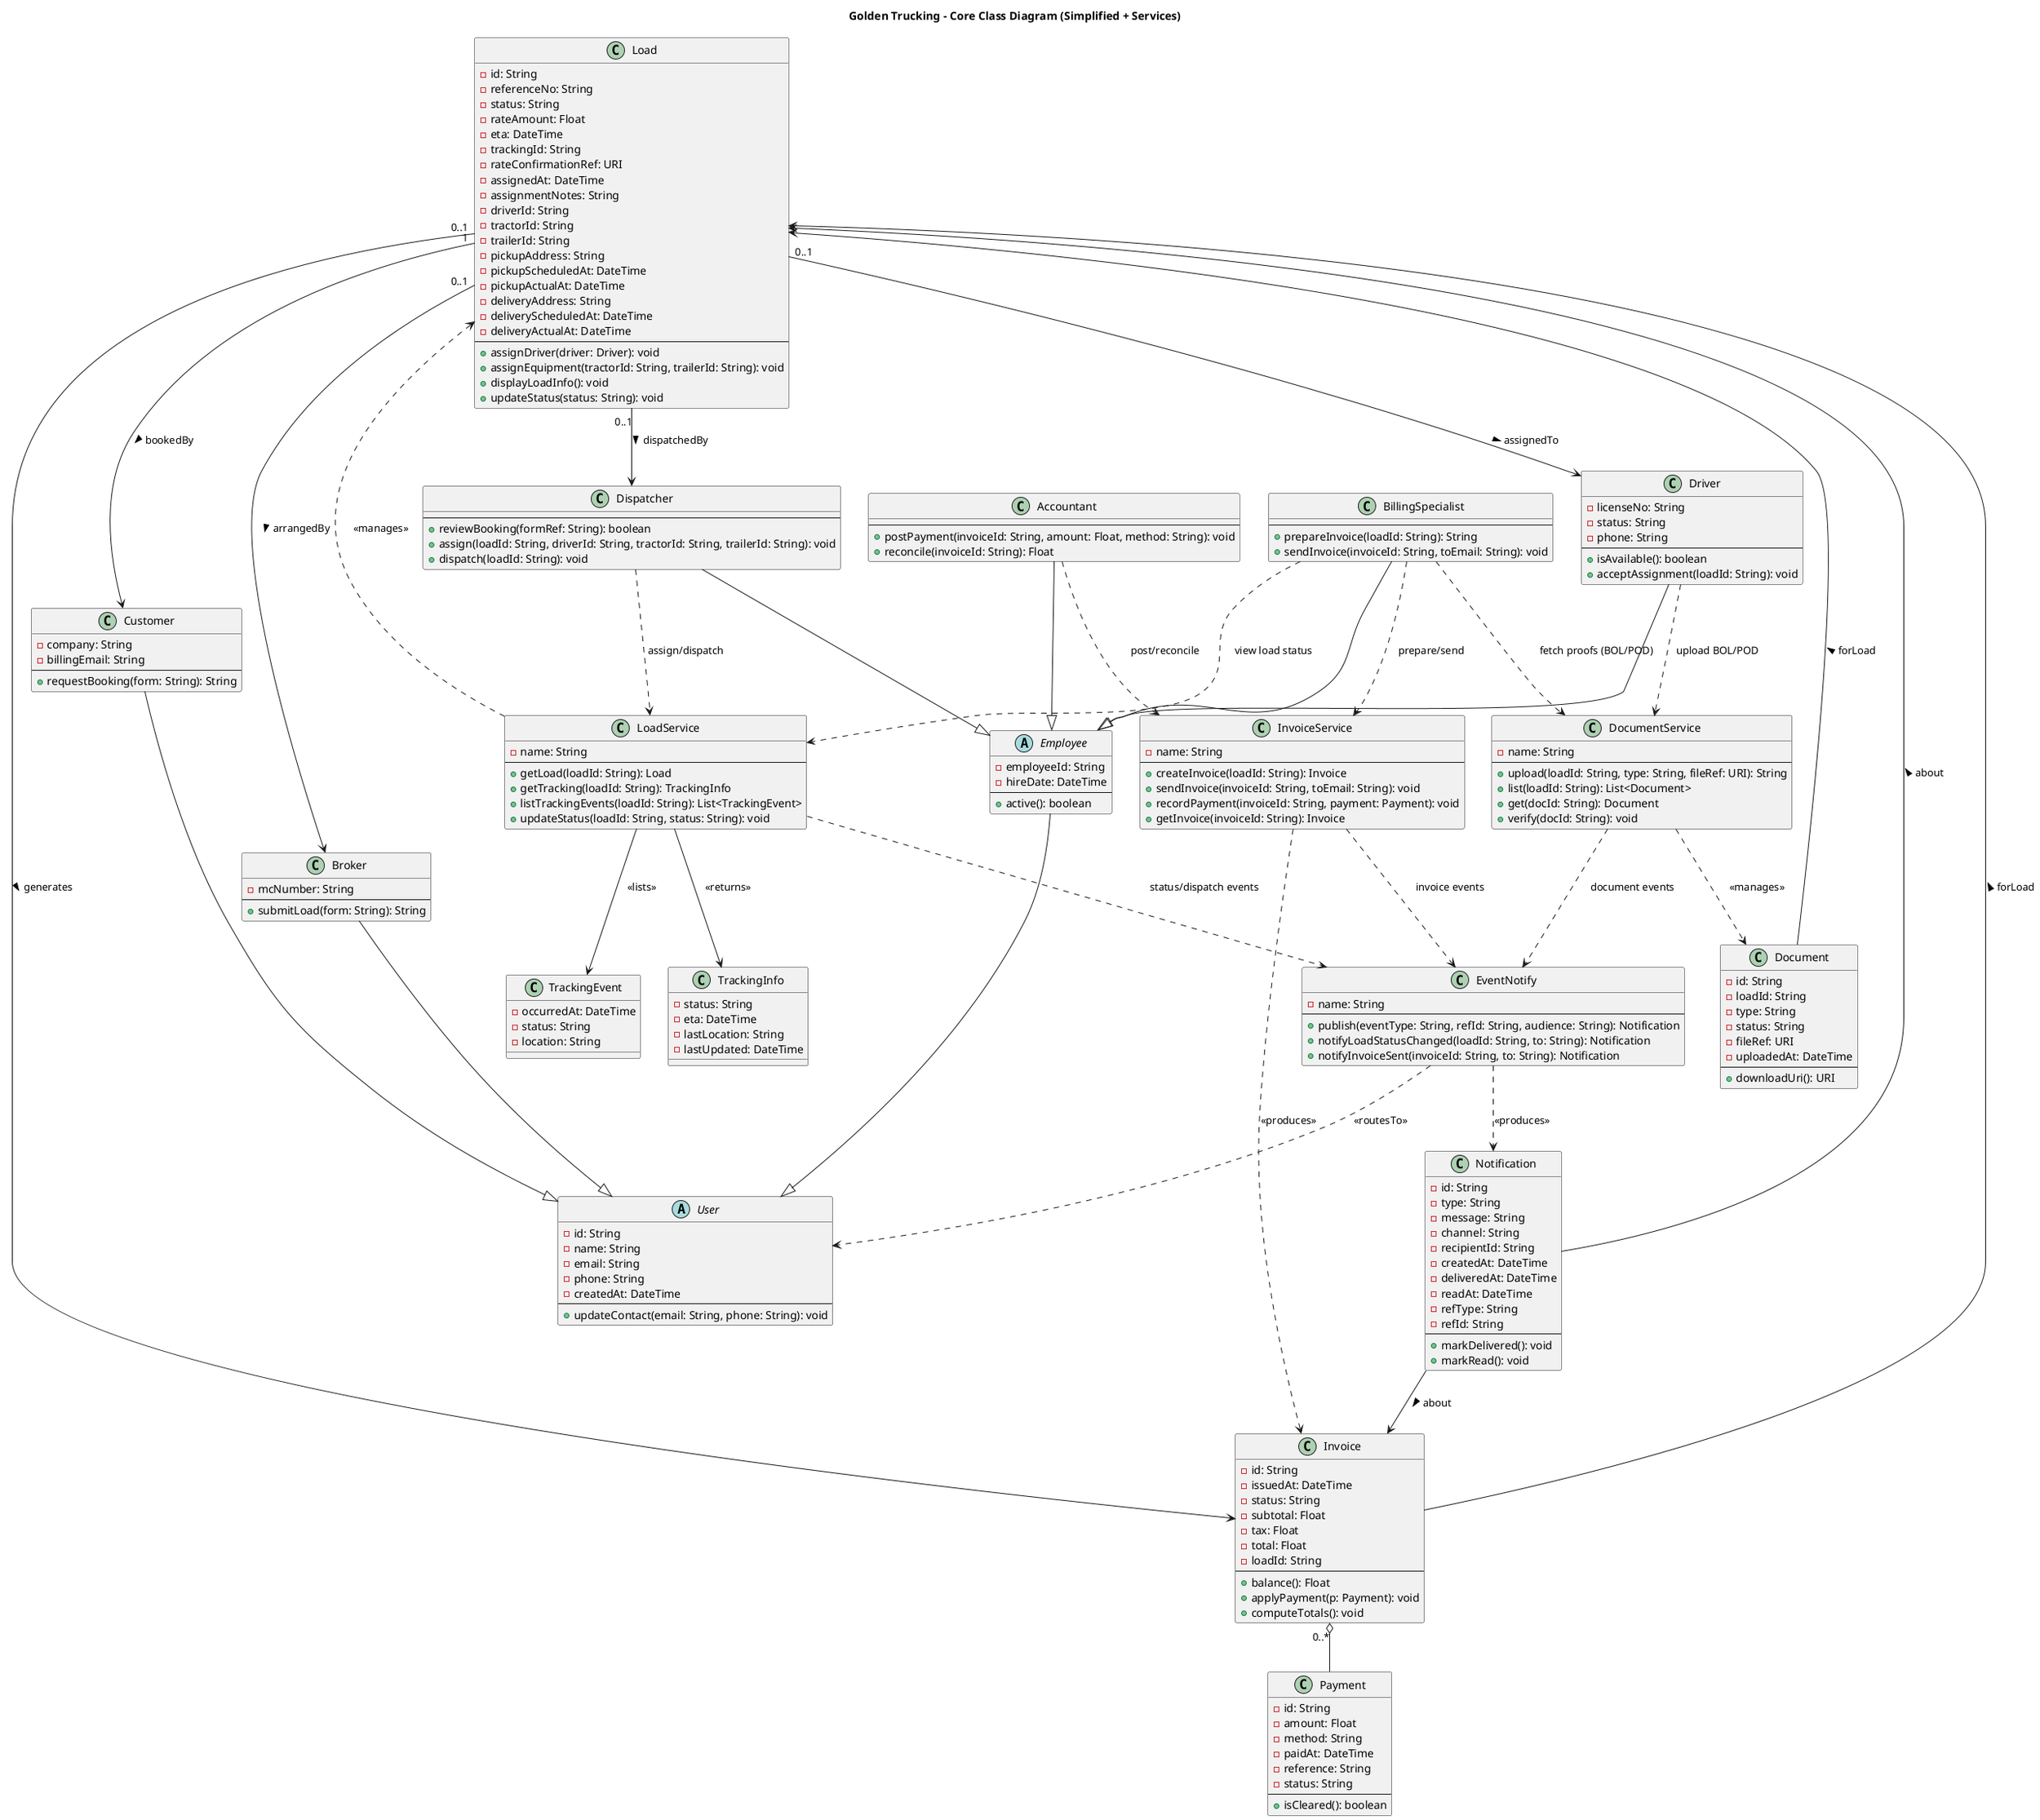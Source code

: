 @startuml
title Golden Trucking – Core Class Diagram (Simplified + Services)

' ======= CORE DOMAIN =======
class Load {
  - id: String
  - referenceNo: String
  - status: String
  - rateAmount: Float
  - eta: DateTime
  - trackingId: String
  ' --- collapsed details ---
  - rateConfirmationRef: URI
  - assignedAt: DateTime
  - assignmentNotes: String
  - driverId: String
  - tractorId: String
  - trailerId: String
  - pickupAddress: String
  - pickupScheduledAt: DateTime
  - pickupActualAt: DateTime
  - deliveryAddress: String
  - deliveryScheduledAt: DateTime
  - deliveryActualAt: DateTime
  --
  + assignDriver(driver: Driver): void
  + assignEquipment(tractorId: String, trailerId: String): void
  + displayLoadInfo(): void
  + updateStatus(status: String): void
}

' ======= PEOPLE =======
abstract class User {
  - id: String
  - name: String
  - email: String
  - phone: String
  - createdAt: DateTime
  --
  + updateContact(email: String, phone: String): void
}

class Customer {
  - company: String
  - billingEmail: String
  --
  + requestBooking(form: String): String
}

class Broker {
  - mcNumber: String
  --
  + submitLoad(form: String): String
}

abstract class Employee {
  - employeeId: String
  - hireDate: DateTime
  --
  + active(): boolean
}

class Dispatcher {
  --
  + reviewBooking(formRef: String): boolean
  + assign(loadId: String, driverId: String, tractorId: String, trailerId: String): void
  + dispatch(loadId: String): void
}

class BillingSpecialist {
  --
  + prepareInvoice(loadId: String): String
  + sendInvoice(invoiceId: String, toEmail: String): void
}

class Accountant {
  --
  + postPayment(invoiceId: String, amount: Float, method: String): void
  + reconcile(invoiceId: String): Float
}

class Driver {
  - licenseNo: String
  - status: String
  - phone: String
  --
  + isAvailable(): boolean
  + acceptAssignment(loadId: String): void
}

' Inheritance
Customer --|> User
Broker --|> User
Employee --|> User
Dispatcher --|> Employee
BillingSpecialist --|> Employee
Accountant --|> Employee
Driver --|> Employee

' ======= INVOICING =======
class InvoiceService {
  - name: String
  --
  + createInvoice(loadId: String): Invoice
  + sendInvoice(invoiceId: String, toEmail: String): void
  + recordPayment(invoiceId: String, payment: Payment): void
  + getInvoice(invoiceId: String): Invoice
}

class Invoice {
  - id: String
  - issuedAt: DateTime
  - status: String
  - subtotal: Float
  - tax: Float
  - total: Float
  - loadId: String
  --
  + balance(): Float
  + applyPayment(p: Payment): void
  + computeTotals(): void
}

class Payment {
  - id: String
  - amount: Float
  - method: String
  - paidAt: DateTime
  - reference: String
  - status: String
  --
  + isCleared(): boolean
}

class LoadService {
  - name: String
  --
  + getLoad(loadId: String): Load
  + getTracking(loadId: String): TrackingInfo
  + listTrackingEvents(loadId: String): List<TrackingEvent>
  + updateStatus(loadId: String, status: String): void
}

class DocumentService {
  - name: String
  --
  + upload(loadId: String, type: String, fileRef: URI): String
  + list(loadId: String): List<Document>
  + get(docId: String): Document
  + verify(docId: String): void
}

class EventNotify {
  - name: String
  --
  + publish(eventType: String, refId: String, audience: String): Notification
  + notifyLoadStatusChanged(loadId: String, to: String): Notification
  + notifyInvoiceSent(invoiceId: String, to: String): Notification
}

class Notification {
  - id: String
  - type: String
  - message: String
  - channel: String
  - recipientId: String
  - createdAt: DateTime
  - deliveredAt: DateTime
  - readAt: DateTime
  - refType: String
  - refId: String
  --
  + markDelivered(): void
  + markRead(): void
}


' ======= MINIMAL HELPER CLASSES (still simplified) =======
class TrackingInfo {
  - status: String
  - eta: DateTime
  - lastLocation: String
  - lastUpdated: DateTime
}

class TrackingEvent {
  - occurredAt: DateTime
  - status: String
  - location: String
}

class Document {
  - id: String
  - loadId: String
  - type: String
  - status: String
  - fileRef: URI
  - uploadedAt: DateTime
  --
  + downloadUri(): URI
}

' ======= RELATIONSHIPS =======
' Loads and people
Load "1" --> Customer : bookedBy >
Load "0..1" --> Broker : arrangedBy >
Load "0..1" --> Dispatcher : dispatchedBy >
Load "0..1" --> Driver : assignedTo >

' Invoicing
Load "0..1" --> Invoice : generates >
Invoice --> Load : forLoad >
Invoice "0..*" o-- Payment
InvoiceService ..> Invoice : <<produces>>

' Services <-> domain
LoadService ..> Load : <<manages>>
LoadService --> TrackingInfo : <<returns>>
LoadService --> TrackingEvent : <<lists>>
DocumentService ..> Document : <<manages>>
Document --> Load : forLoad >

' Notifications wiring
EventNotify ..> Notification : <<produces>>
EventNotify ..> User : <<routesTo>>
LoadService ..> EventNotify : status/dispatch events
InvoiceService ..> EventNotify : invoice events
DocumentService ..> EventNotify : document events
Notification --> Load : about >
Notification --> Invoice : about >


' Who uses services
Dispatcher ..> LoadService : assign/dispatch
BillingSpecialist ..> InvoiceService : prepare/send
BillingSpecialist ..> LoadService : view load status
BillingSpecialist ..> DocumentService : fetch proofs (BOL/POD)
Accountant ..> InvoiceService : post/reconcile
Driver ..> DocumentService : upload BOL/POD

@enduml
